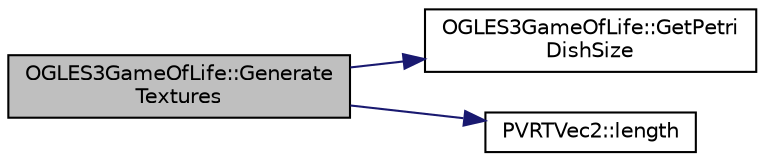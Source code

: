 digraph "OGLES3GameOfLife::GenerateTextures"
{
  edge [fontname="Helvetica",fontsize="10",labelfontname="Helvetica",labelfontsize="10"];
  node [fontname="Helvetica",fontsize="10",shape=record];
  rankdir="LR";
  Node1 [label="OGLES3GameOfLife::Generate\lTextures",height=0.2,width=0.4,color="black", fillcolor="grey75", style="filled", fontcolor="black"];
  Node1 -> Node2 [color="midnightblue",fontsize="10",style="solid",fontname="Helvetica"];
  Node2 [label="OGLES3GameOfLife::GetPetri\lDishSize",height=0.2,width=0.4,color="black", fillcolor="white", style="filled",URL="$class_o_g_l_e_s3_game_of_life.html#aafb47c945a888c6698af30dc8eef02b4"];
  Node1 -> Node3 [color="midnightblue",fontsize="10",style="solid",fontname="Helvetica"];
  Node3 [label="PVRTVec2::length",height=0.2,width=0.4,color="black", fillcolor="white", style="filled",URL="$struct_p_v_r_t_vec2.html#a726b78b9e838962de1c13137a7b065ff",tooltip="calculates the magnitude of the vector "];
}
